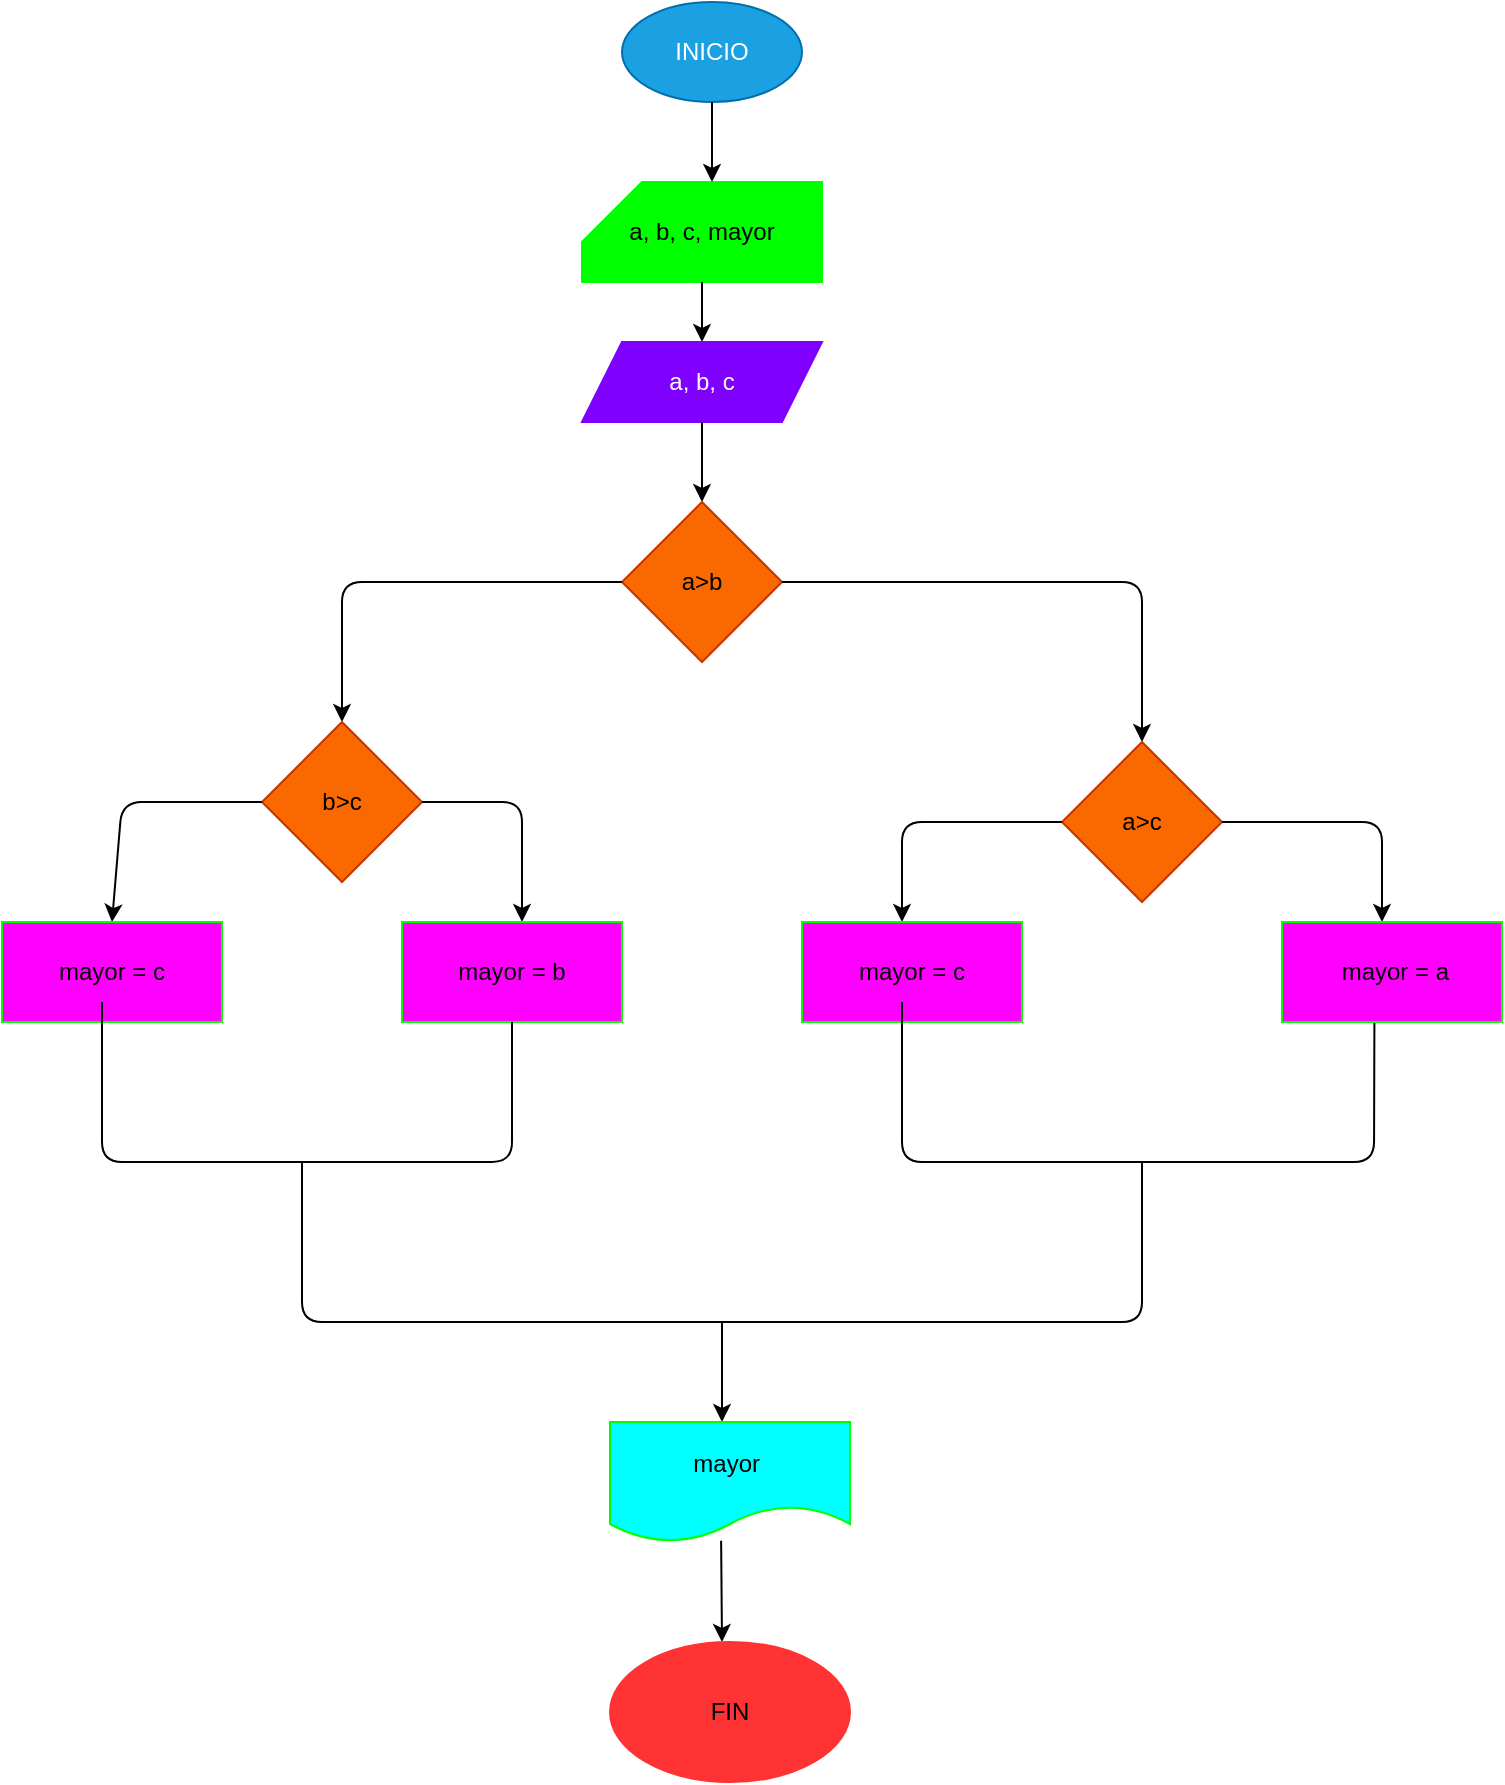 <mxfile>
    <diagram id="OnA6zB3j13w2L35bjYEL" name="Página-1">
        <mxGraphModel dx="1390" dy="476" grid="1" gridSize="10" guides="1" tooltips="1" connect="1" arrows="1" fold="1" page="1" pageScale="1" pageWidth="827" pageHeight="1169" math="0" shadow="0">
            <root>
                <mxCell id="0"/>
                <mxCell id="1" parent="0"/>
                <mxCell id="18" value="INICIO" style="ellipse;whiteSpace=wrap;html=1;fillColor=#1ba1e2;fontColor=#ffffff;strokeColor=#006EAF;" vertex="1" parent="1">
                    <mxGeometry x="300" y="60" width="90" height="50" as="geometry"/>
                </mxCell>
                <mxCell id="19" value="" style="endArrow=classic;html=1;exitX=0.5;exitY=1;exitDx=0;exitDy=0;" edge="1" parent="1" source="18">
                    <mxGeometry width="50" height="50" relative="1" as="geometry">
                        <mxPoint x="350" y="240" as="sourcePoint"/>
                        <mxPoint x="345" y="150" as="targetPoint"/>
                    </mxGeometry>
                </mxCell>
                <mxCell id="20" value="a, b, c, mayor" style="shape=card;whiteSpace=wrap;html=1;fillColor=#00FF00;fontColor=#000000;strokeColor=#00FF00;" vertex="1" parent="1">
                    <mxGeometry x="280" y="150" width="120" height="50" as="geometry"/>
                </mxCell>
                <mxCell id="21" value="" style="endArrow=classic;html=1;" edge="1" parent="1">
                    <mxGeometry width="50" height="50" relative="1" as="geometry">
                        <mxPoint x="340" y="200" as="sourcePoint"/>
                        <mxPoint x="340" y="230" as="targetPoint"/>
                    </mxGeometry>
                </mxCell>
                <mxCell id="22" value="a, b, c" style="shape=parallelogram;perimeter=parallelogramPerimeter;whiteSpace=wrap;html=1;fixedSize=1;fillColor=#7F00FF;fontColor=#ffffff;strokeColor=#7F00FF;" vertex="1" parent="1">
                    <mxGeometry x="280" y="230" width="120" height="40" as="geometry"/>
                </mxCell>
                <mxCell id="23" value="" style="endArrow=classic;html=1;exitX=0.5;exitY=1;exitDx=0;exitDy=0;" edge="1" parent="1" source="22">
                    <mxGeometry width="50" height="50" relative="1" as="geometry">
                        <mxPoint x="350" y="240" as="sourcePoint"/>
                        <mxPoint x="340" y="310" as="targetPoint"/>
                    </mxGeometry>
                </mxCell>
                <mxCell id="24" value="a&amp;gt;b" style="rhombus;whiteSpace=wrap;html=1;strokeColor=#C73500;fillColor=#fa6800;fontColor=#000000;" vertex="1" parent="1">
                    <mxGeometry x="300" y="310" width="80" height="80" as="geometry"/>
                </mxCell>
                <mxCell id="25" value="" style="endArrow=classic;html=1;exitX=1;exitY=0.5;exitDx=0;exitDy=0;" edge="1" parent="1" source="24">
                    <mxGeometry width="50" height="50" relative="1" as="geometry">
                        <mxPoint x="340" y="450" as="sourcePoint"/>
                        <mxPoint x="560" y="430" as="targetPoint"/>
                        <Array as="points">
                            <mxPoint x="560" y="350"/>
                        </Array>
                    </mxGeometry>
                </mxCell>
                <mxCell id="26" value="" style="endArrow=classic;html=1;exitX=0;exitY=0.5;exitDx=0;exitDy=0;" edge="1" parent="1" source="24">
                    <mxGeometry width="50" height="50" relative="1" as="geometry">
                        <mxPoint x="240" y="450" as="sourcePoint"/>
                        <mxPoint x="160" y="420" as="targetPoint"/>
                        <Array as="points">
                            <mxPoint x="160" y="350"/>
                        </Array>
                    </mxGeometry>
                </mxCell>
                <mxCell id="27" value="b&amp;gt;c" style="rhombus;whiteSpace=wrap;html=1;strokeColor=#C73500;fillColor=#fa6800;fontColor=#000000;" vertex="1" parent="1">
                    <mxGeometry x="120" y="420" width="80" height="80" as="geometry"/>
                </mxCell>
                <mxCell id="28" value="a&amp;gt;c" style="rhombus;whiteSpace=wrap;html=1;strokeColor=#C73500;fillColor=#fa6800;fontColor=#000000;" vertex="1" parent="1">
                    <mxGeometry x="520" y="430" width="80" height="80" as="geometry"/>
                </mxCell>
                <mxCell id="29" value="" style="endArrow=classic;html=1;exitX=1;exitY=0.5;exitDx=0;exitDy=0;" edge="1" parent="1" source="27">
                    <mxGeometry width="50" height="50" relative="1" as="geometry">
                        <mxPoint x="170" y="450" as="sourcePoint"/>
                        <mxPoint x="250" y="520" as="targetPoint"/>
                        <Array as="points">
                            <mxPoint x="250" y="460"/>
                        </Array>
                    </mxGeometry>
                </mxCell>
                <mxCell id="30" value="" style="endArrow=classic;html=1;exitX=0;exitY=0.5;exitDx=0;exitDy=0;entryX=0.5;entryY=0;entryDx=0;entryDy=0;" edge="1" parent="1" source="27" target="31">
                    <mxGeometry width="50" height="50" relative="1" as="geometry">
                        <mxPoint x="170" y="450" as="sourcePoint"/>
                        <mxPoint x="50" y="530" as="targetPoint"/>
                        <Array as="points">
                            <mxPoint x="50" y="460"/>
                        </Array>
                    </mxGeometry>
                </mxCell>
                <mxCell id="31" value="mayor = c" style="rounded=0;whiteSpace=wrap;html=1;strokeColor=#00FF00;fillColor=#FF00FF;" vertex="1" parent="1">
                    <mxGeometry x="-10" y="520" width="110" height="50" as="geometry"/>
                </mxCell>
                <mxCell id="33" value="mayor = b" style="rounded=0;whiteSpace=wrap;html=1;strokeColor=#00FF00;fillColor=#FF00FF;" vertex="1" parent="1">
                    <mxGeometry x="190" y="520" width="110" height="50" as="geometry"/>
                </mxCell>
                <mxCell id="34" value="" style="endArrow=none;html=1;entryX=0.5;entryY=1;entryDx=0;entryDy=0;" edge="1" parent="1" target="33">
                    <mxGeometry width="50" height="50" relative="1" as="geometry">
                        <mxPoint x="40" y="560" as="sourcePoint"/>
                        <mxPoint x="220" y="520" as="targetPoint"/>
                        <Array as="points">
                            <mxPoint x="40" y="640"/>
                            <mxPoint x="245" y="640"/>
                        </Array>
                    </mxGeometry>
                </mxCell>
                <mxCell id="35" value="" style="endArrow=classic;html=1;exitX=1;exitY=0.5;exitDx=0;exitDy=0;" edge="1" parent="1" source="28">
                    <mxGeometry width="50" height="50" relative="1" as="geometry">
                        <mxPoint x="570" y="570" as="sourcePoint"/>
                        <mxPoint x="680" y="520" as="targetPoint"/>
                        <Array as="points">
                            <mxPoint x="680" y="470"/>
                        </Array>
                    </mxGeometry>
                </mxCell>
                <mxCell id="36" value="" style="endArrow=classic;html=1;exitX=0;exitY=0.5;exitDx=0;exitDy=0;" edge="1" parent="1" source="28">
                    <mxGeometry width="50" height="50" relative="1" as="geometry">
                        <mxPoint x="570" y="570" as="sourcePoint"/>
                        <mxPoint x="440" y="520" as="targetPoint"/>
                        <Array as="points">
                            <mxPoint x="440" y="470"/>
                        </Array>
                    </mxGeometry>
                </mxCell>
                <mxCell id="37" value="mayor = c" style="rounded=0;whiteSpace=wrap;html=1;strokeColor=#00FF00;fillColor=#FF00FF;" vertex="1" parent="1">
                    <mxGeometry x="390" y="520" width="110" height="50" as="geometry"/>
                </mxCell>
                <mxCell id="38" value="&amp;nbsp;mayor = a" style="rounded=0;whiteSpace=wrap;html=1;strokeColor=#00FF00;fillColor=#FF00FF;" vertex="1" parent="1">
                    <mxGeometry x="630" y="520" width="110" height="50" as="geometry"/>
                </mxCell>
                <mxCell id="39" value="" style="endArrow=none;html=1;entryX=0.42;entryY=1.009;entryDx=0;entryDy=0;entryPerimeter=0;" edge="1" parent="1" target="38">
                    <mxGeometry width="50" height="50" relative="1" as="geometry">
                        <mxPoint x="440" y="560" as="sourcePoint"/>
                        <mxPoint x="710" y="640" as="targetPoint"/>
                        <Array as="points">
                            <mxPoint x="440" y="640"/>
                            <mxPoint x="676" y="640"/>
                        </Array>
                    </mxGeometry>
                </mxCell>
                <mxCell id="40" value="" style="endArrow=none;html=1;" edge="1" parent="1">
                    <mxGeometry width="50" height="50" relative="1" as="geometry">
                        <mxPoint x="140" y="640" as="sourcePoint"/>
                        <mxPoint x="560" y="640" as="targetPoint"/>
                        <Array as="points">
                            <mxPoint x="140" y="720"/>
                            <mxPoint x="560" y="720"/>
                        </Array>
                    </mxGeometry>
                </mxCell>
                <mxCell id="41" value="" style="endArrow=classic;html=1;" edge="1" parent="1">
                    <mxGeometry width="50" height="50" relative="1" as="geometry">
                        <mxPoint x="350" y="720" as="sourcePoint"/>
                        <mxPoint x="350" y="770" as="targetPoint"/>
                    </mxGeometry>
                </mxCell>
                <mxCell id="42" value="&lt;font color=&quot;#000000&quot;&gt;mayor&amp;nbsp;&lt;/font&gt;" style="shape=document;whiteSpace=wrap;html=1;boundedLbl=1;strokeColor=#00FF00;fillColor=#00FFFF;" vertex="1" parent="1">
                    <mxGeometry x="294" y="770" width="120" height="60" as="geometry"/>
                </mxCell>
                <mxCell id="44" value="" style="endArrow=classic;html=1;exitX=0.463;exitY=0.989;exitDx=0;exitDy=0;exitPerimeter=0;" edge="1" parent="1" source="42">
                    <mxGeometry width="50" height="50" relative="1" as="geometry">
                        <mxPoint x="390" y="840" as="sourcePoint"/>
                        <mxPoint x="350" y="880" as="targetPoint"/>
                    </mxGeometry>
                </mxCell>
                <mxCell id="45" value="FIN" style="ellipse;whiteSpace=wrap;html=1;strokeColor=#FF3333;fillColor=#FF3333;" vertex="1" parent="1">
                    <mxGeometry x="294" y="880" width="120" height="70" as="geometry"/>
                </mxCell>
            </root>
        </mxGraphModel>
    </diagram>
</mxfile>